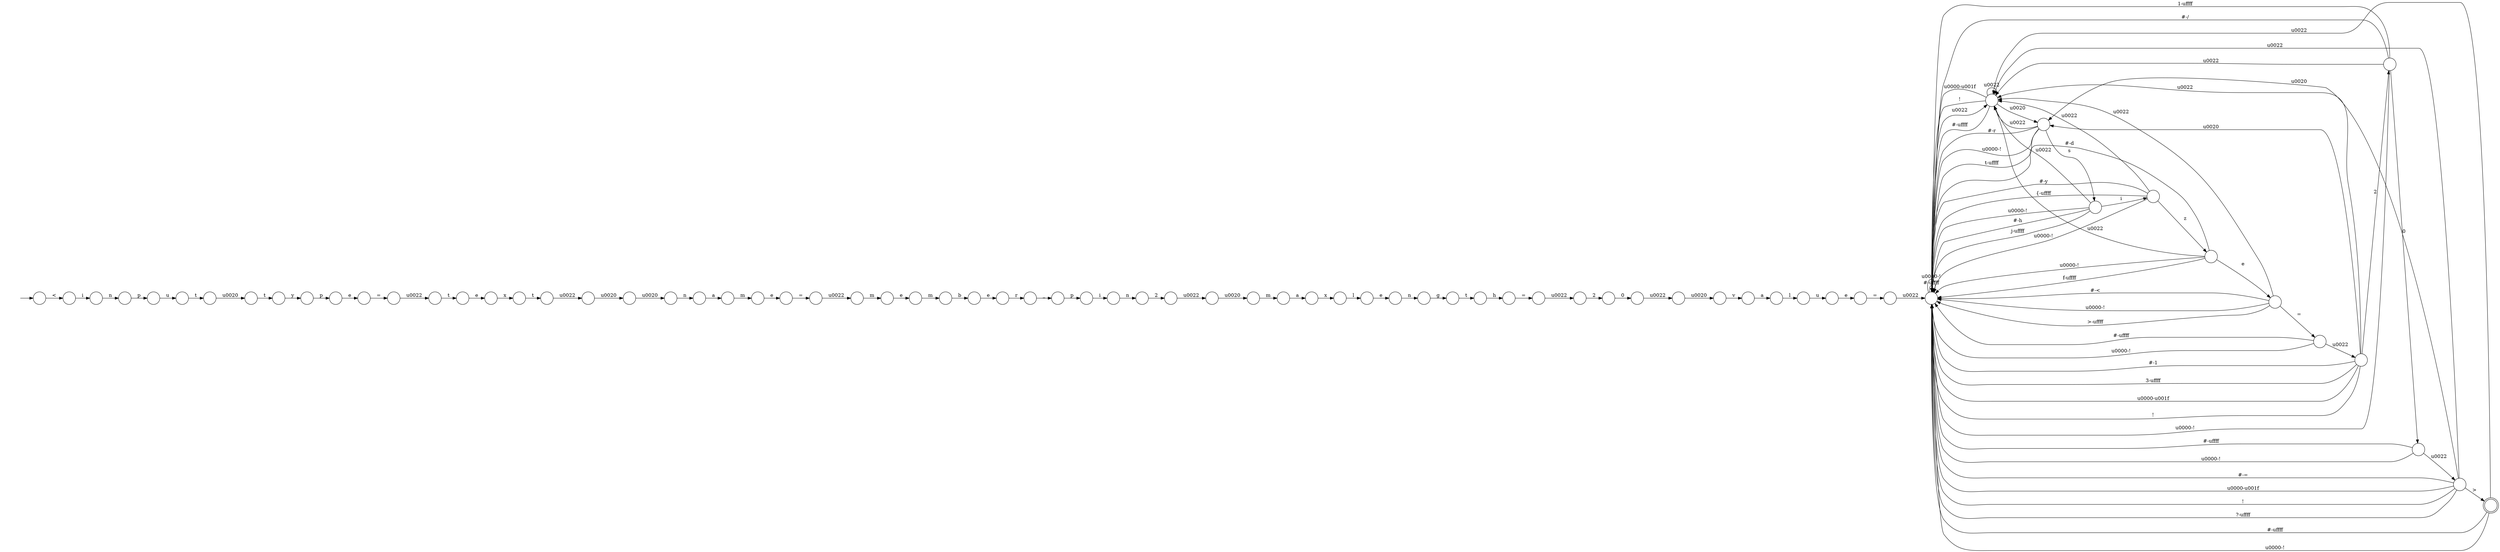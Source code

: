 digraph Automaton {
  rankdir = LR;
  0 [shape=circle,label=""];
  0 -> 25 [label="_"]
  1 [shape=circle,label=""];
  1 -> 15 [label="e"]
  2 [shape=circle,label=""];
  2 -> 14 [label="n"]
  3 [shape=circle,label=""];
  3 -> 45 [label="u"]
  4 [shape=circle,label=""];
  4 -> 18 [label="x"]
  5 [shape=circle,label=""];
  5 -> 57 [label="\u0022"]
  6 [shape=circle,label=""];
  6 -> 7 [label="t"]
  7 [shape=circle,label=""];
  7 -> 31 [label="y"]
  8 [shape=circle,label=""];
  8 -> 43 [label="\u0022"]
  8 -> 11 [label="#-\uffff"]
  8 -> 11 [label="\u0000-!"]
  9 [shape=circle,label=""];
  9 -> 30 [label="a"]
  10 [shape=circle,label=""];
  10 -> 20 [label="\u0022"]
  10 -> 11 [label="#-="]
  10 -> 64 [label=">"]
  10 -> 11 [label="\u0000-\u001f"]
  10 -> 36 [label="\u0020"]
  10 -> 11 [label="!"]
  10 -> 11 [label="?-\uffff"]
  11 [shape=circle,label=""];
  11 -> 20 [label="\u0022"]
  11 -> 11 [label="#-\uffff"]
  11 -> 11 [label="\u0000-!"]
  12 [shape=circle,label=""];
  12 -> 49 [label="n"]
  13 [shape=circle,label=""];
  13 -> 62 [label="i"]
  14 [shape=circle,label=""];
  14 -> 27 [label="2"]
  15 [shape=circle,label=""];
  15 -> 39 [label="m"]
  16 [shape=circle,label=""];
  16 -> 41 [label="e"]
  17 [shape=circle,label=""];
  17 -> 26 [label="m"]
  18 [shape=circle,label=""];
  18 -> 42 [label="t"]
  19 [shape=circle,label=""];
  19 -> 40 [label="h"]
  20 [shape=circle,label=""];
  20 -> 20 [label="\u0022"]
  20 -> 11 [label="#-\uffff"]
  20 -> 11 [label="\u0000-\u001f"]
  20 -> 36 [label="\u0020"]
  20 -> 11 [label="!"]
  21 [shape=circle,label=""];
  21 -> 19 [label="t"]
  22 [shape=circle,label=""];
  22 -> 37 [label="\u0022"]
  23 [shape=circle,label=""];
  23 -> 68 [label="e"]
  24 [shape=circle,label=""];
  24 -> 8 [label="="]
  24 -> 20 [label="\u0022"]
  24 -> 11 [label="#-<"]
  24 -> 11 [label="\u0000-!"]
  24 -> 11 [label=">-\uffff"]
  25 [shape=circle,label=""];
  25 -> 34 [label="p"]
  26 [shape=circle,label=""];
  26 -> 33 [label="a"]
  27 [shape=circle,label=""];
  27 -> 44 [label="\u0022"]
  28 [shape=circle,label=""];
  28 -> 6 [label="\u0020"]
  29 [shape=circle,label=""];
  29 -> 16 [label="m"]
  30 [shape=circle,label=""];
  30 -> 60 [label="l"]
  31 [shape=circle,label=""];
  31 -> 23 [label="p"]
  32 [shape=circle,label=""];
  32 -> 63 [label="="]
  33 [shape=circle,label=""];
  33 -> 56 [label="x"]
  34 [shape=circle,label=""];
  34 -> 2 [label="i"]
  35 [shape=circle,label=""];
  35 -> 55 [label="z"]
  35 -> 20 [label="\u0022"]
  35 -> 11 [label="\u0000-!"]
  35 -> 11 [label="#-y"]
  35 -> 11 [label="{-\uffff"]
  36 [shape=circle,label=""];
  36 -> 20 [label="\u0022"]
  36 -> 11 [label="\u0000-!"]
  36 -> 11 [label="#-r"]
  36 -> 54 [label="s"]
  36 -> 11 [label="t-\uffff"]
  37 [shape=circle,label=""];
  37 -> 38 [label="2"]
  38 [shape=circle,label=""];
  38 -> 61 [label="0"]
  39 [shape=circle,label=""];
  39 -> 58 [label="b"]
  40 [shape=circle,label=""];
  40 -> 22 [label="="]
  41 [shape=circle,label=""];
  41 -> 67 [label="="]
  42 [shape=circle,label=""];
  42 -> 66 [label="\u0022"]
  43 [shape=circle,label=""];
  43 -> 20 [label="\u0022"]
  43 -> 48 [label="2"]
  43 -> 11 [label="#-1"]
  43 -> 11 [label="3-\uffff"]
  43 -> 11 [label="\u0000-\u001f"]
  43 -> 36 [label="\u0020"]
  43 -> 11 [label="!"]
  44 [shape=circle,label=""];
  44 -> 17 [label="\u0020"]
  45 [shape=circle,label=""];
  45 -> 28 [label="t"]
  46 [shape=circle,label=""];
  46 -> 1 [label="m"]
  47 [shape=circle,label=""];
  47 -> 0 [label="r"]
  48 [shape=circle,label=""];
  48 -> 20 [label="\u0022"]
  48 -> 11 [label="\u0000-!"]
  48 -> 11 [label="1-\uffff"]
  48 -> 70 [label="0"]
  48 -> 11 [label="#-/"]
  49 [shape=circle,label=""];
  49 -> 29 [label="a"]
  50 [shape=circle,label=""];
  50 -> 21 [label="g"]
  51 [shape=circle,label=""];
  initial [shape=plaintext,label=""];
  initial -> 51
  51 -> 13 [label="<"]
  52 [shape=circle,label=""];
  52 -> 3 [label="p"]
  53 [shape=circle,label=""];
  53 -> 73 [label="e"]
  54 [shape=circle,label=""];
  54 -> 20 [label="\u0022"]
  54 -> 11 [label="\u0000-!"]
  54 -> 35 [label="i"]
  54 -> 11 [label="#-h"]
  54 -> 11 [label="j-\uffff"]
  55 [shape=circle,label=""];
  55 -> 20 [label="\u0022"]
  55 -> 24 [label="e"]
  55 -> 11 [label="\u0000-!"]
  55 -> 11 [label="f-\uffff"]
  55 -> 11 [label="#-d"]
  56 [shape=circle,label=""];
  56 -> 53 [label="l"]
  57 [shape=circle,label=""];
  57 -> 72 [label="t"]
  58 [shape=circle,label=""];
  58 -> 47 [label="e"]
  59 [shape=circle,label=""];
  59 -> 69 [label="\u0020"]
  60 [shape=circle,label=""];
  60 -> 65 [label="u"]
  61 [shape=circle,label=""];
  61 -> 59 [label="\u0022"]
  62 [shape=circle,label=""];
  62 -> 52 [label="n"]
  63 [shape=circle,label=""];
  63 -> 11 [label="\u0022"]
  64 [shape=doublecircle,label=""];
  64 -> 20 [label="\u0022"]
  64 -> 11 [label="#-\uffff"]
  64 -> 11 [label="\u0000-!"]
  65 [shape=circle,label=""];
  65 -> 32 [label="e"]
  66 [shape=circle,label=""];
  66 -> 71 [label="\u0020"]
  67 [shape=circle,label=""];
  67 -> 46 [label="\u0022"]
  68 [shape=circle,label=""];
  68 -> 5 [label="="]
  69 [shape=circle,label=""];
  69 -> 9 [label="v"]
  70 [shape=circle,label=""];
  70 -> 10 [label="\u0022"]
  70 -> 11 [label="#-\uffff"]
  70 -> 11 [label="\u0000-!"]
  71 [shape=circle,label=""];
  71 -> 12 [label="\u0020"]
  72 [shape=circle,label=""];
  72 -> 4 [label="e"]
  73 [shape=circle,label=""];
  73 -> 50 [label="n"]
}


